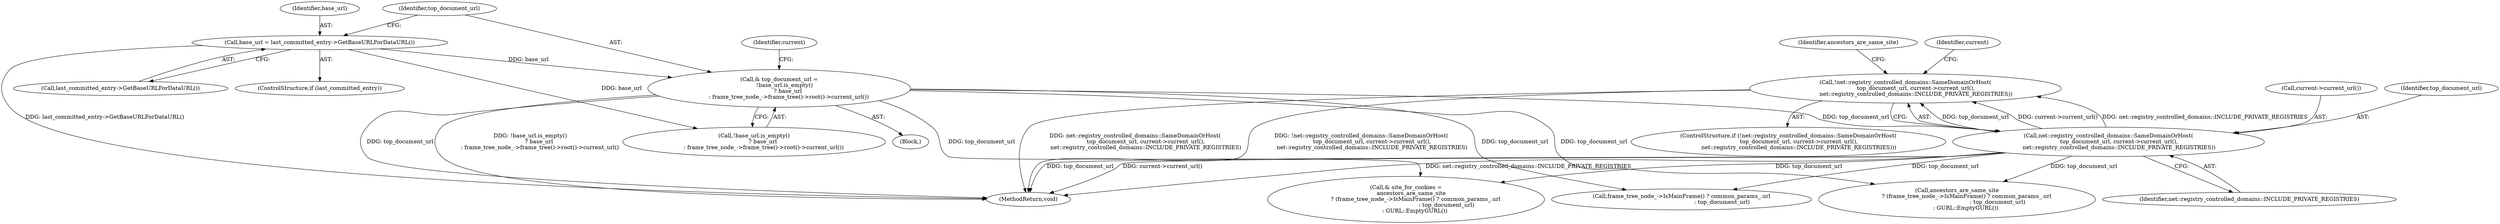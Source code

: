 digraph "0_Chrome_8355de453bb4014b74b2db5d7ca38c5664d65d83@API" {
"1000284" [label="(Call,!net::registry_controlled_domains::SameDomainOrHost(\n            top_document_url, current->current_url(),\n            net::registry_controlled_domains::INCLUDE_PRIVATE_REGISTRIES))"];
"1000285" [label="(Call,net::registry_controlled_domains::SameDomainOrHost(\n            top_document_url, current->current_url(),\n            net::registry_controlled_domains::INCLUDE_PRIVATE_REGISTRIES))"];
"1000263" [label="(Call,& top_document_url =\n      !base_url.is_empty()\n          ? base_url\n           : frame_tree_node_->frame_tree()->root()->current_url())"];
"1000259" [label="(Call,base_url = last_committed_entry->GetBaseURLForDataURL())"];
"1000284" [label="(Call,!net::registry_controlled_domains::SameDomainOrHost(\n            top_document_url, current->current_url(),\n            net::registry_controlled_domains::INCLUDE_PRIVATE_REGISTRIES))"];
"1000283" [label="(ControlStructure,if (!net::registry_controlled_domains::SameDomainOrHost(\n            top_document_url, current->current_url(),\n            net::registry_controlled_domains::INCLUDE_PRIVATE_REGISTRIES)))"];
"1000103" [label="(Block,)"];
"1000264" [label="(Identifier,top_document_url)"];
"1000257" [label="(ControlStructure,if (last_committed_entry))"];
"1000386" [label="(MethodReturn,void)"];
"1000291" [label="(Identifier,ancestors_are_same_site)"];
"1000297" [label="(Call,& site_for_cookies =\n      ancestors_are_same_site\n           ? (frame_tree_node_->IsMainFrame() ? common_params_.url\n                                              : top_document_url)\n          : GURL::EmptyGURL())"];
"1000260" [label="(Identifier,base_url)"];
"1000287" [label="(Call,current->current_url())"];
"1000285" [label="(Call,net::registry_controlled_domains::SameDomainOrHost(\n            top_document_url, current->current_url(),\n            net::registry_controlled_domains::INCLUDE_PRIVATE_REGISTRIES))"];
"1000301" [label="(Call,frame_tree_node_->IsMainFrame() ? common_params_.url\n                                              : top_document_url)"];
"1000265" [label="(Call,!base_url.is_empty()\n          ? base_url\n           : frame_tree_node_->frame_tree()->root()->current_url())"];
"1000263" [label="(Call,& top_document_url =\n      !base_url.is_empty()\n          ? base_url\n           : frame_tree_node_->frame_tree()->root()->current_url())"];
"1000294" [label="(Identifier,current)"];
"1000288" [label="(Identifier,net::registry_controlled_domains::INCLUDE_PRIVATE_REGISTRIES)"];
"1000261" [label="(Call,last_committed_entry->GetBaseURLForDataURL())"];
"1000272" [label="(Identifier,current)"];
"1000259" [label="(Call,base_url = last_committed_entry->GetBaseURLForDataURL())"];
"1000299" [label="(Call,ancestors_are_same_site\n           ? (frame_tree_node_->IsMainFrame() ? common_params_.url\n                                              : top_document_url)\n          : GURL::EmptyGURL())"];
"1000286" [label="(Identifier,top_document_url)"];
"1000284" -> "1000283"  [label="AST: "];
"1000284" -> "1000285"  [label="CFG: "];
"1000285" -> "1000284"  [label="AST: "];
"1000291" -> "1000284"  [label="CFG: "];
"1000294" -> "1000284"  [label="CFG: "];
"1000284" -> "1000386"  [label="DDG: net::registry_controlled_domains::SameDomainOrHost(\n            top_document_url, current->current_url(),\n            net::registry_controlled_domains::INCLUDE_PRIVATE_REGISTRIES)"];
"1000284" -> "1000386"  [label="DDG: !net::registry_controlled_domains::SameDomainOrHost(\n            top_document_url, current->current_url(),\n            net::registry_controlled_domains::INCLUDE_PRIVATE_REGISTRIES)"];
"1000285" -> "1000284"  [label="DDG: top_document_url"];
"1000285" -> "1000284"  [label="DDG: current->current_url()"];
"1000285" -> "1000284"  [label="DDG: net::registry_controlled_domains::INCLUDE_PRIVATE_REGISTRIES"];
"1000285" -> "1000288"  [label="CFG: "];
"1000286" -> "1000285"  [label="AST: "];
"1000287" -> "1000285"  [label="AST: "];
"1000288" -> "1000285"  [label="AST: "];
"1000285" -> "1000386"  [label="DDG: top_document_url"];
"1000285" -> "1000386"  [label="DDG: current->current_url()"];
"1000285" -> "1000386"  [label="DDG: net::registry_controlled_domains::INCLUDE_PRIVATE_REGISTRIES"];
"1000263" -> "1000285"  [label="DDG: top_document_url"];
"1000285" -> "1000297"  [label="DDG: top_document_url"];
"1000285" -> "1000299"  [label="DDG: top_document_url"];
"1000285" -> "1000301"  [label="DDG: top_document_url"];
"1000263" -> "1000103"  [label="AST: "];
"1000263" -> "1000265"  [label="CFG: "];
"1000264" -> "1000263"  [label="AST: "];
"1000265" -> "1000263"  [label="AST: "];
"1000272" -> "1000263"  [label="CFG: "];
"1000263" -> "1000386"  [label="DDG: !base_url.is_empty()\n          ? base_url\n           : frame_tree_node_->frame_tree()->root()->current_url()"];
"1000263" -> "1000386"  [label="DDG: top_document_url"];
"1000259" -> "1000263"  [label="DDG: base_url"];
"1000263" -> "1000297"  [label="DDG: top_document_url"];
"1000263" -> "1000299"  [label="DDG: top_document_url"];
"1000263" -> "1000301"  [label="DDG: top_document_url"];
"1000259" -> "1000257"  [label="AST: "];
"1000259" -> "1000261"  [label="CFG: "];
"1000260" -> "1000259"  [label="AST: "];
"1000261" -> "1000259"  [label="AST: "];
"1000264" -> "1000259"  [label="CFG: "];
"1000259" -> "1000386"  [label="DDG: last_committed_entry->GetBaseURLForDataURL()"];
"1000259" -> "1000265"  [label="DDG: base_url"];
}
